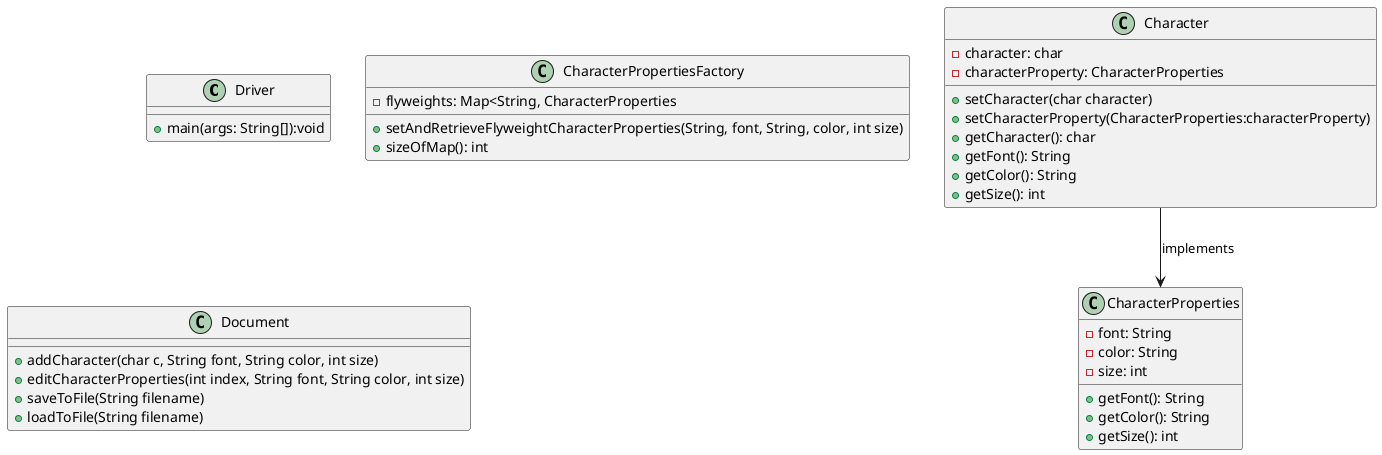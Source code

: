 @startuml aggregationObjectDiagram

class Driver{
    + main(args: String[]):void
}

class Character{
    - character: char
    - characterProperty: CharacterProperties 
    + setCharacter(char character)
    + setCharacterProperty(CharacterProperties:characterProperty)
    + getCharacter(): char
    + getFont(): String
    + getColor(): String
    + getSize(): int
}

class CharacterProperties{
   - font: String
   - color: String
   - size: int
   + getFont(): String
   + getColor(): String
   + getSize(): int
}

class CharacterPropertiesFactory{
     - flyweights: Map<String, CharacterProperties
    + setAndRetrieveFlyweightCharacterProperties(String, font, String, color, int size)
    + sizeOfMap(): int
}

class Document{
    + addCharacter(char c, String font, String color, int size)
    + editCharacterProperties(int index, String font, String color, int size)
    + saveToFile(String filename)
    + loadToFile(String filename)
}


Character --> CharacterProperties: implements

@enduml
